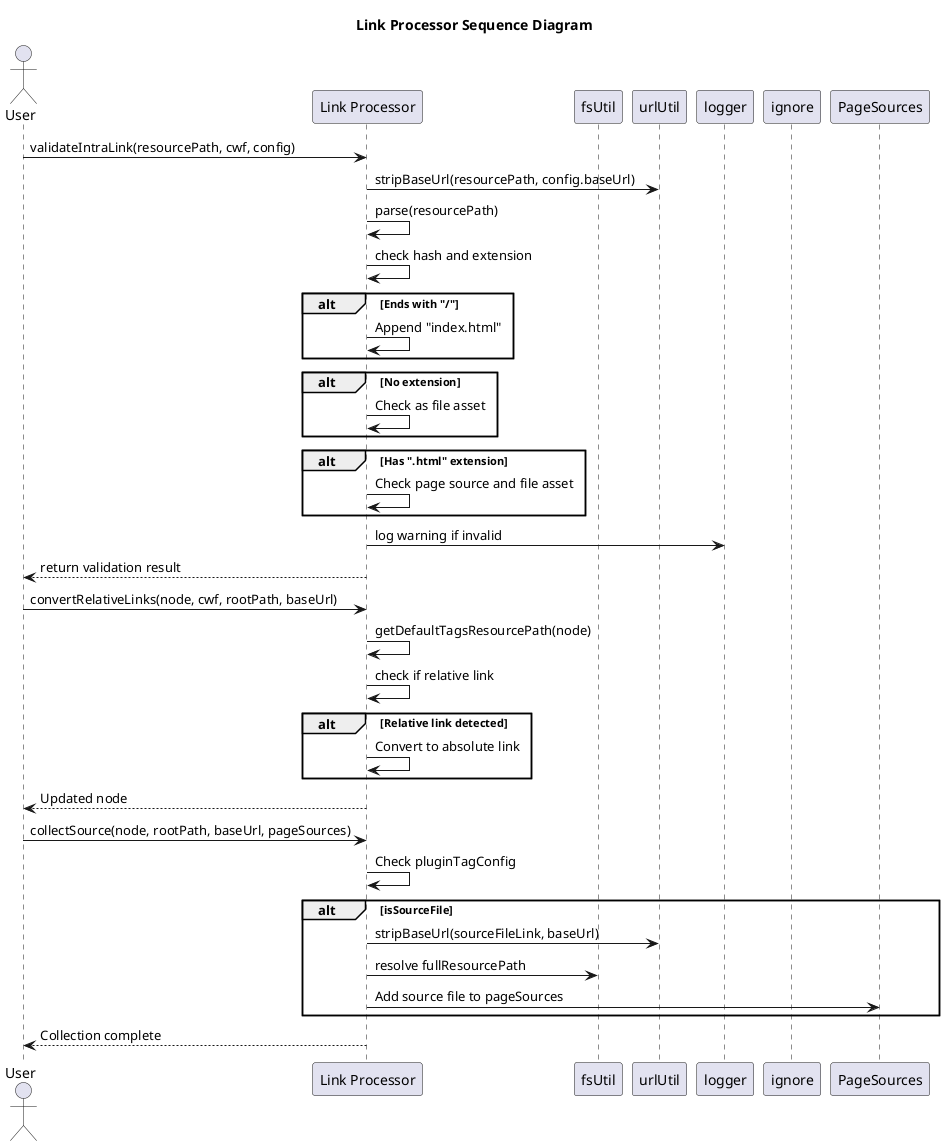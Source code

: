 @startuml

title Link Processor Sequence Diagram

actor User
participant "Link Processor" as LP
participant "fsUtil" as FS
participant "urlUtil" as URL
participant "logger" as LOG
participant "ignore" as IGN
participant "PageSources" as PS

User -> LP: validateIntraLink(resourcePath, cwf, config)
LP -> URL: stripBaseUrl(resourcePath, config.baseUrl)
LP -> LP: parse(resourcePath)
LP -> LP: check hash and extension
alt Ends with "/"
    LP -> LP: Append "index.html"
end
alt No extension
    LP -> LP: Check as file asset
end
alt Has ".html" extension
    LP -> LP: Check page source and file asset
end
LP -> LOG: log warning if invalid
LP --> User: return validation result

User -> LP: convertRelativeLinks(node, cwf, rootPath, baseUrl)
LP -> LP: getDefaultTagsResourcePath(node)
LP -> LP: check if relative link
alt Relative link detected
    LP -> LP: Convert to absolute link
end
LP --> User: Updated node

User -> LP: collectSource(node, rootPath, baseUrl, pageSources)
LP -> LP: Check pluginTagConfig
alt isSourceFile
    LP -> URL: stripBaseUrl(sourceFileLink, baseUrl)
    LP -> FS: resolve fullResourcePath
    LP -> PS: Add source file to pageSources
end
LP --> User: Collection complete

@enduml


